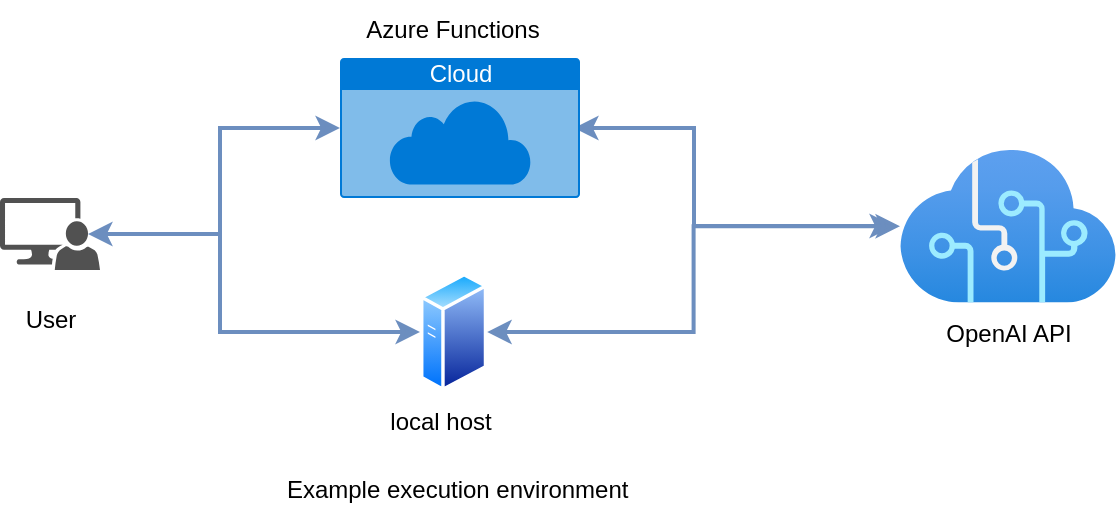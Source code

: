<mxfile version="21.6.8" type="device">
  <diagram id="fm7asuwVGSJ5PWzDD1K5" name="Page-1">
    <mxGraphModel dx="1434" dy="878" grid="1" gridSize="10" guides="1" tooltips="1" connect="1" arrows="1" fold="1" page="1" pageScale="1" pageWidth="850" pageHeight="1100" math="0" shadow="0">
      <root>
        <mxCell id="0" />
        <mxCell id="1" parent="0" />
        <mxCell id="rLzcMNbrVVJnk9i4Va0B-16" value="" style="group" parent="1" vertex="1" connectable="0">
          <mxGeometry x="20" y="50" width="558" height="226" as="geometry" />
        </mxCell>
        <mxCell id="rLzcMNbrVVJnk9i4Va0B-10" style="edgeStyle=orthogonalEdgeStyle;rounded=0;orthogonalLoop=1;jettySize=auto;html=1;exitX=1;exitY=0.5;exitDx=0;exitDy=0;exitPerimeter=0;strokeWidth=2;startArrow=classic;startFill=1;endArrow=classic;endFill=1;sourcePerimeterSpacing=0;fillColor=#dae8fc;strokeColor=#6c8ebf;" parent="rLzcMNbrVVJnk9i4Va0B-16" edge="1">
          <mxGeometry relative="1" as="geometry">
            <mxPoint x="287" y="64" as="sourcePoint" />
            <mxPoint x="447" y="113" as="targetPoint" />
            <Array as="points">
              <mxPoint x="347" y="64" />
              <mxPoint x="347" y="113" />
            </Array>
          </mxGeometry>
        </mxCell>
        <mxCell id="rLzcMNbrVVJnk9i4Va0B-1" value="Cloud" style="html=1;strokeColor=none;fillColor=#0079D6;labelPosition=center;verticalLabelPosition=middle;verticalAlign=top;align=center;fontSize=12;outlineConnect=0;spacingTop=-6;fontColor=#FFFFFF;sketch=0;shape=mxgraph.sitemap.cloud;" parent="rLzcMNbrVVJnk9i4Va0B-16" vertex="1">
          <mxGeometry x="170" y="29" width="120" height="70" as="geometry" />
        </mxCell>
        <mxCell id="rLzcMNbrVVJnk9i4Va0B-9" style="edgeStyle=orthogonalEdgeStyle;rounded=0;orthogonalLoop=1;jettySize=auto;html=1;exitX=0.88;exitY=0.5;exitDx=0;exitDy=0;exitPerimeter=0;strokeWidth=2;startArrow=classic;startFill=1;endArrow=none;endFill=0;sourcePerimeterSpacing=0;fillColor=#dae8fc;strokeColor=#6c8ebf;" parent="rLzcMNbrVVJnk9i4Va0B-16" source="rLzcMNbrVVJnk9i4Va0B-2" edge="1">
          <mxGeometry relative="1" as="geometry">
            <mxPoint x="110" y="117" as="targetPoint" />
          </mxGeometry>
        </mxCell>
        <mxCell id="rLzcMNbrVVJnk9i4Va0B-2" value="" style="sketch=0;pointerEvents=1;shadow=0;dashed=0;html=1;strokeColor=none;labelPosition=center;verticalLabelPosition=bottom;verticalAlign=top;align=center;fillColor=#515151;shape=mxgraph.mscae.system_center.admin_console" parent="rLzcMNbrVVJnk9i4Va0B-16" vertex="1">
          <mxGeometry y="99" width="50" height="36" as="geometry" />
        </mxCell>
        <mxCell id="rLzcMNbrVVJnk9i4Va0B-3" value="" style="aspect=fixed;perimeter=ellipsePerimeter;html=1;align=center;shadow=0;dashed=0;spacingTop=3;image;image=img/lib/active_directory/generic_server.svg;" parent="rLzcMNbrVVJnk9i4Va0B-16" vertex="1">
          <mxGeometry x="210" y="136" width="33.6" height="60" as="geometry" />
        </mxCell>
        <mxCell id="rLzcMNbrVVJnk9i4Va0B-8" style="edgeStyle=orthogonalEdgeStyle;rounded=0;orthogonalLoop=1;jettySize=auto;html=1;exitX=0;exitY=0.5;exitDx=0;exitDy=0;exitPerimeter=0;entryX=0;entryY=0.5;entryDx=0;entryDy=0;strokeWidth=2;startArrow=classic;startFill=1;endArrow=classic;endFill=1;sourcePerimeterSpacing=0;fillColor=#dae8fc;strokeColor=#6c8ebf;" parent="rLzcMNbrVVJnk9i4Va0B-16" source="rLzcMNbrVVJnk9i4Va0B-1" target="rLzcMNbrVVJnk9i4Va0B-3" edge="1">
          <mxGeometry relative="1" as="geometry">
            <Array as="points">
              <mxPoint x="110" y="64" />
              <mxPoint x="110" y="166" />
            </Array>
          </mxGeometry>
        </mxCell>
        <mxCell id="rLzcMNbrVVJnk9i4Va0B-4" value="" style="aspect=fixed;html=1;points=[];align=center;image;fontSize=12;image=img/lib/azure2/ai_machine_learning/Cognitive_Services.svg;" parent="rLzcMNbrVVJnk9i4Va0B-16" vertex="1">
          <mxGeometry x="450" y="75" width="108" height="76.24" as="geometry" />
        </mxCell>
        <mxCell id="rLzcMNbrVVJnk9i4Va0B-12" style="edgeStyle=orthogonalEdgeStyle;rounded=0;orthogonalLoop=1;jettySize=auto;html=1;exitX=1;exitY=0.5;exitDx=0;exitDy=0;strokeWidth=2;startArrow=classic;startFill=1;endArrow=classic;endFill=1;sourcePerimeterSpacing=0;fillColor=#dae8fc;strokeColor=#6c8ebf;" parent="rLzcMNbrVVJnk9i4Va0B-16" source="rLzcMNbrVVJnk9i4Va0B-3" target="rLzcMNbrVVJnk9i4Va0B-4" edge="1">
          <mxGeometry relative="1" as="geometry" />
        </mxCell>
        <mxCell id="rLzcMNbrVVJnk9i4Va0B-5" value="Azure Functions" style="text;html=1;align=center;verticalAlign=middle;resizable=0;points=[];autosize=1;strokeColor=none;fillColor=none;" parent="rLzcMNbrVVJnk9i4Va0B-16" vertex="1">
          <mxGeometry x="171" width="110" height="30" as="geometry" />
        </mxCell>
        <mxCell id="rLzcMNbrVVJnk9i4Va0B-13" value="local host" style="text;html=1;align=center;verticalAlign=middle;resizable=0;points=[];autosize=1;strokeColor=none;fillColor=none;" parent="rLzcMNbrVVJnk9i4Va0B-16" vertex="1">
          <mxGeometry x="185" y="196" width="70" height="30" as="geometry" />
        </mxCell>
        <mxCell id="rLzcMNbrVVJnk9i4Va0B-14" value="OpenAI API" style="text;html=1;align=center;verticalAlign=middle;resizable=0;points=[];autosize=1;strokeColor=none;fillColor=none;" parent="rLzcMNbrVVJnk9i4Va0B-16" vertex="1">
          <mxGeometry x="459" y="152.24" width="90" height="30" as="geometry" />
        </mxCell>
        <mxCell id="rLzcMNbrVVJnk9i4Va0B-15" value="User" style="text;html=1;align=center;verticalAlign=middle;resizable=0;points=[];autosize=1;strokeColor=none;fillColor=none;" parent="rLzcMNbrVVJnk9i4Va0B-16" vertex="1">
          <mxGeometry y="145" width="50" height="30" as="geometry" />
        </mxCell>
        <mxCell id="rLzcMNbrVVJnk9i4Va0B-17" value="Example execution environment&amp;nbsp;" style="text;html=1;align=center;verticalAlign=middle;resizable=0;points=[];autosize=1;strokeColor=none;fillColor=none;" parent="1" vertex="1">
          <mxGeometry x="150" y="280" width="200" height="30" as="geometry" />
        </mxCell>
      </root>
    </mxGraphModel>
  </diagram>
</mxfile>
